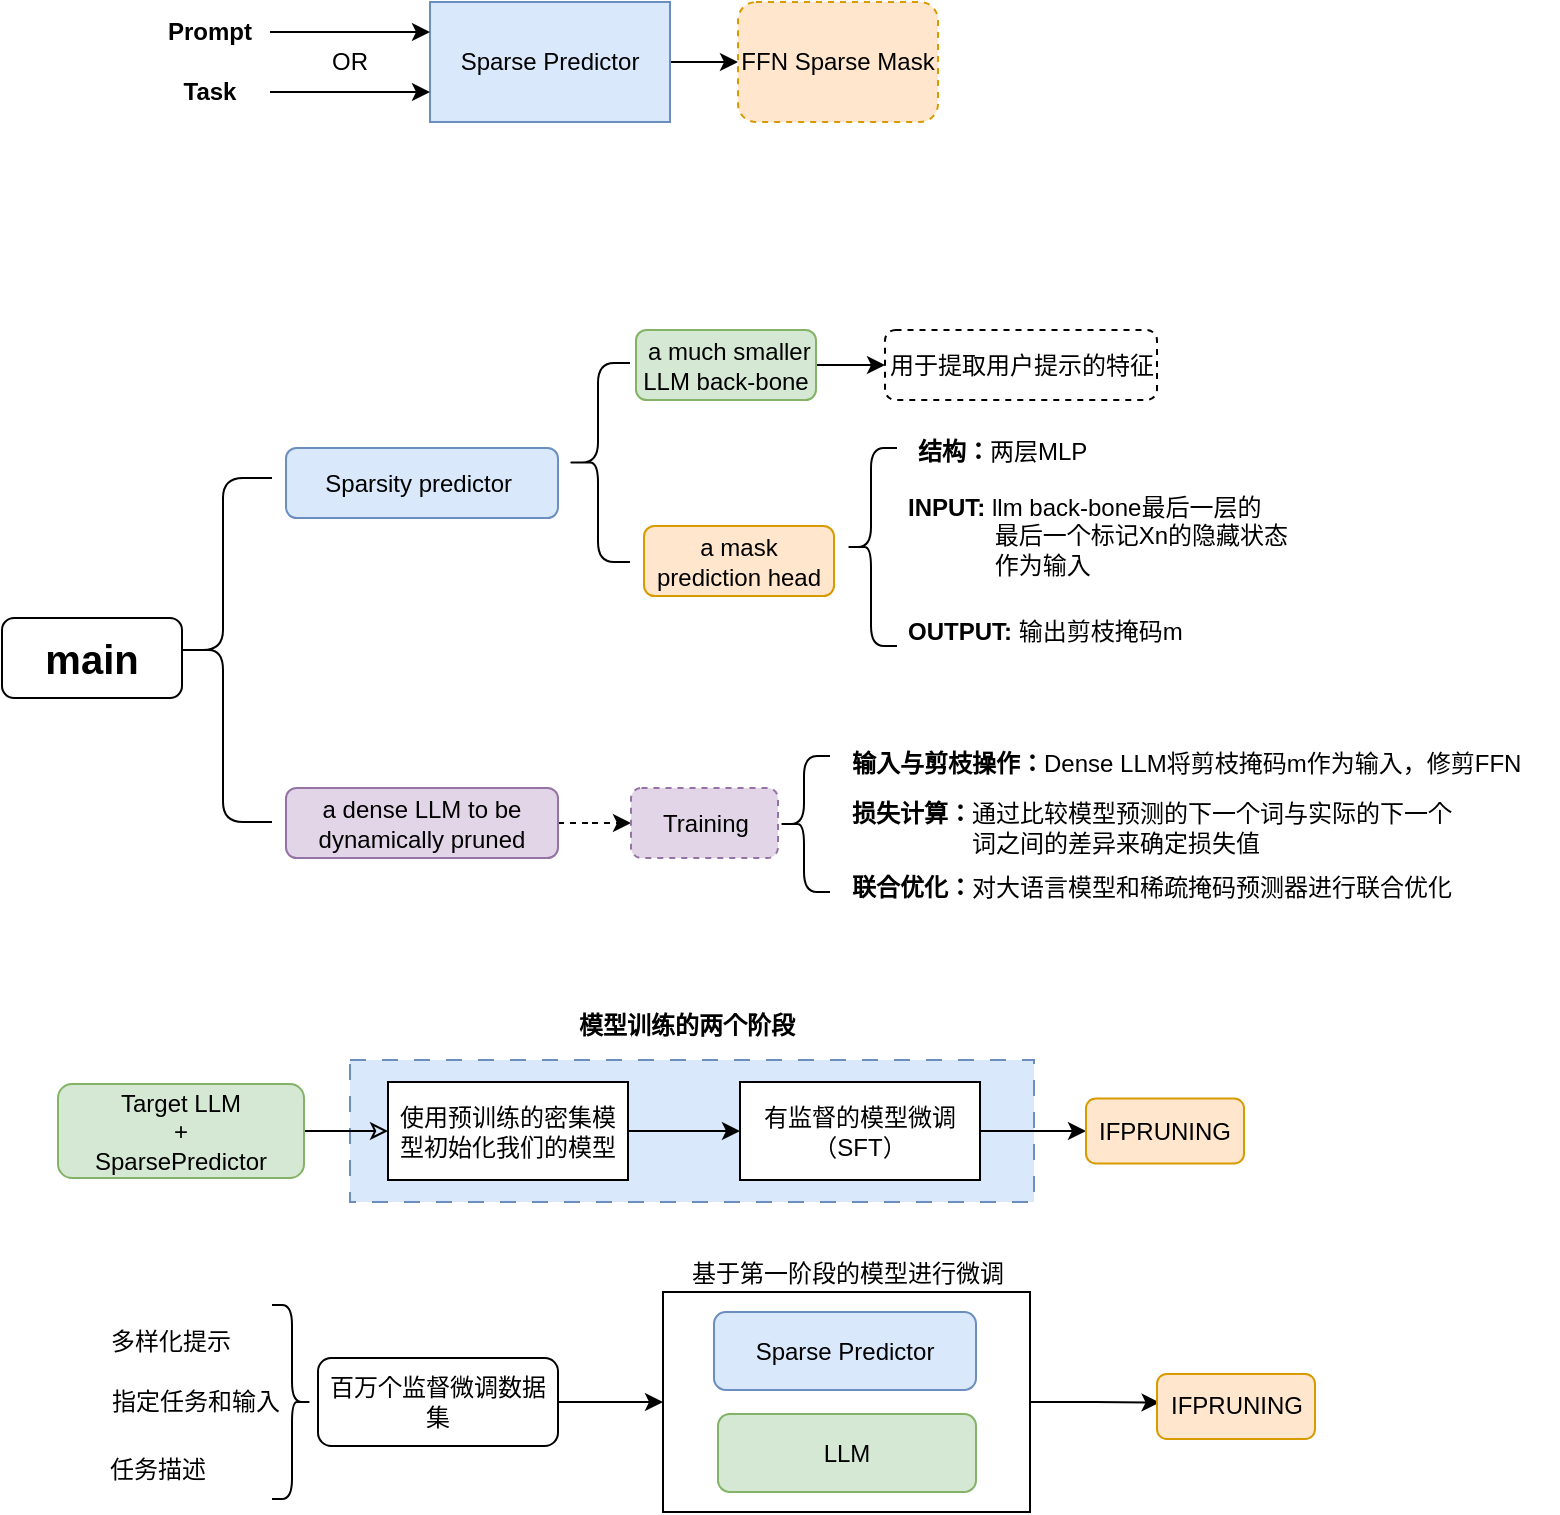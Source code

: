 <mxfile version="26.0.11">
  <diagram name="第 1 页" id="1eF0hRF-pGYvlpEf26P8">
    <mxGraphModel dx="989" dy="527" grid="0" gridSize="10" guides="1" tooltips="1" connect="1" arrows="1" fold="1" page="1" pageScale="1" pageWidth="827" pageHeight="1169" background="none" math="0" shadow="0">
      <root>
        <mxCell id="0" />
        <mxCell id="1" parent="0" />
        <mxCell id="FLRZDwi7_tAXWpCWDcj3-41" value="" style="rounded=0;whiteSpace=wrap;html=1;dashed=1;dashPattern=8 8;fillColor=#dae8fc;strokeColor=#6c8ebf;" vertex="1" parent="1">
          <mxGeometry x="220" y="849" width="342" height="71" as="geometry" />
        </mxCell>
        <mxCell id="FLRZDwi7_tAXWpCWDcj3-7" value="" style="edgeStyle=orthogonalEdgeStyle;rounded=0;orthogonalLoop=1;jettySize=auto;html=1;" edge="1" parent="1" source="FLRZDwi7_tAXWpCWDcj3-1" target="FLRZDwi7_tAXWpCWDcj3-6">
          <mxGeometry relative="1" as="geometry" />
        </mxCell>
        <mxCell id="FLRZDwi7_tAXWpCWDcj3-1" value="Sparse Predictor" style="rounded=0;whiteSpace=wrap;html=1;fillColor=#dae8fc;strokeColor=#6c8ebf;" vertex="1" parent="1">
          <mxGeometry x="260" y="320" width="120" height="60" as="geometry" />
        </mxCell>
        <mxCell id="FLRZDwi7_tAXWpCWDcj3-4" style="edgeStyle=orthogonalEdgeStyle;rounded=0;orthogonalLoop=1;jettySize=auto;html=1;exitX=1;exitY=0.5;exitDx=0;exitDy=0;entryX=0;entryY=0.25;entryDx=0;entryDy=0;" edge="1" parent="1" source="FLRZDwi7_tAXWpCWDcj3-2" target="FLRZDwi7_tAXWpCWDcj3-1">
          <mxGeometry relative="1" as="geometry" />
        </mxCell>
        <mxCell id="FLRZDwi7_tAXWpCWDcj3-2" value="Prompt" style="text;strokeColor=none;align=center;fillColor=none;html=1;verticalAlign=middle;whiteSpace=wrap;rounded=0;fontStyle=1" vertex="1" parent="1">
          <mxGeometry x="120" y="320" width="60" height="30" as="geometry" />
        </mxCell>
        <mxCell id="FLRZDwi7_tAXWpCWDcj3-5" style="edgeStyle=orthogonalEdgeStyle;rounded=0;orthogonalLoop=1;jettySize=auto;html=1;exitX=1;exitY=0.5;exitDx=0;exitDy=0;entryX=0;entryY=0.75;entryDx=0;entryDy=0;" edge="1" parent="1" source="FLRZDwi7_tAXWpCWDcj3-3" target="FLRZDwi7_tAXWpCWDcj3-1">
          <mxGeometry relative="1" as="geometry" />
        </mxCell>
        <mxCell id="FLRZDwi7_tAXWpCWDcj3-3" value="Task" style="text;strokeColor=none;align=center;fillColor=none;html=1;verticalAlign=middle;whiteSpace=wrap;rounded=0;fontStyle=1" vertex="1" parent="1">
          <mxGeometry x="120" y="350" width="60" height="30" as="geometry" />
        </mxCell>
        <mxCell id="FLRZDwi7_tAXWpCWDcj3-6" value="FFN Sparse Mask" style="rounded=1;whiteSpace=wrap;html=1;glass=0;dashed=1;fillColor=#ffe6cc;strokeColor=#d79b00;" vertex="1" parent="1">
          <mxGeometry x="414" y="320" width="100" height="60" as="geometry" />
        </mxCell>
        <mxCell id="FLRZDwi7_tAXWpCWDcj3-8" value="OR" style="text;strokeColor=none;align=center;fillColor=none;html=1;verticalAlign=middle;whiteSpace=wrap;rounded=0;" vertex="1" parent="1">
          <mxGeometry x="190" y="345" width="60" height="10" as="geometry" />
        </mxCell>
        <mxCell id="FLRZDwi7_tAXWpCWDcj3-11" value="Sparsity predictor&amp;nbsp;" style="rounded=1;whiteSpace=wrap;html=1;fillColor=#dae8fc;strokeColor=#6c8ebf;" vertex="1" parent="1">
          <mxGeometry x="188" y="543" width="136" height="35" as="geometry" />
        </mxCell>
        <mxCell id="FLRZDwi7_tAXWpCWDcj3-13" value="main" style="text;strokeColor=default;align=center;fillColor=none;html=1;verticalAlign=middle;whiteSpace=wrap;rounded=1;fontSize=20;fontStyle=1" vertex="1" parent="1">
          <mxGeometry x="46" y="628" width="90" height="40" as="geometry" />
        </mxCell>
        <mxCell id="FLRZDwi7_tAXWpCWDcj3-14" value="" style="shape=curlyBracket;whiteSpace=wrap;html=1;rounded=1;labelPosition=left;verticalLabelPosition=middle;align=right;verticalAlign=middle;" vertex="1" parent="1">
          <mxGeometry x="328" y="500.5" width="32" height="99.5" as="geometry" />
        </mxCell>
        <mxCell id="FLRZDwi7_tAXWpCWDcj3-35" value="" style="edgeStyle=orthogonalEdgeStyle;rounded=0;orthogonalLoop=1;jettySize=auto;html=1;dashed=1;" edge="1" parent="1" source="FLRZDwi7_tAXWpCWDcj3-15" target="FLRZDwi7_tAXWpCWDcj3-34">
          <mxGeometry relative="1" as="geometry" />
        </mxCell>
        <mxCell id="FLRZDwi7_tAXWpCWDcj3-15" value="&lt;div&gt;a&amp;nbsp;&lt;span style=&quot;background-color: transparent;&quot;&gt;dense LLM to be dynamically pruned&lt;/span&gt;&lt;/div&gt;" style="rounded=1;whiteSpace=wrap;html=1;fillColor=#e1d5e7;strokeColor=#9673a6;" vertex="1" parent="1">
          <mxGeometry x="188" y="713" width="136" height="35" as="geometry" />
        </mxCell>
        <mxCell id="FLRZDwi7_tAXWpCWDcj3-16" value="" style="shape=curlyBracket;whiteSpace=wrap;html=1;rounded=1;labelPosition=left;verticalLabelPosition=middle;align=right;verticalAlign=middle;size=0.5;" vertex="1" parent="1">
          <mxGeometry x="132" y="558" width="49" height="172" as="geometry" />
        </mxCell>
        <mxCell id="FLRZDwi7_tAXWpCWDcj3-20" value="" style="edgeStyle=orthogonalEdgeStyle;rounded=0;orthogonalLoop=1;jettySize=auto;html=1;" edge="1" parent="1" source="FLRZDwi7_tAXWpCWDcj3-17" target="FLRZDwi7_tAXWpCWDcj3-19">
          <mxGeometry relative="1" as="geometry" />
        </mxCell>
        <mxCell id="FLRZDwi7_tAXWpCWDcj3-17" value="&lt;div&gt;&amp;nbsp;a much smaller LLM back-&lt;span style=&quot;background-color: transparent;&quot;&gt;bone&lt;/span&gt;&lt;/div&gt;" style="rounded=1;whiteSpace=wrap;html=1;fillColor=#d5e8d4;strokeColor=#82b366;" vertex="1" parent="1">
          <mxGeometry x="363" y="484" width="90" height="35" as="geometry" />
        </mxCell>
        <mxCell id="FLRZDwi7_tAXWpCWDcj3-18" value="a mask prediction head" style="rounded=1;whiteSpace=wrap;html=1;fillColor=#ffe6cc;strokeColor=#d79b00;" vertex="1" parent="1">
          <mxGeometry x="367" y="582" width="95" height="35" as="geometry" />
        </mxCell>
        <mxCell id="FLRZDwi7_tAXWpCWDcj3-19" value="用于提取用户提示的特征" style="rounded=1;whiteSpace=wrap;html=1;dashed=1;" vertex="1" parent="1">
          <mxGeometry x="487.5" y="484" width="136" height="35" as="geometry" />
        </mxCell>
        <mxCell id="FLRZDwi7_tAXWpCWDcj3-21" value="&lt;b&gt;结构：&lt;/b&gt;两层MLP" style="rounded=1;whiteSpace=wrap;html=1;dashed=1;align=left;strokeColor=none;" vertex="1" parent="1">
          <mxGeometry x="501.5" y="527" width="136" height="35" as="geometry" />
        </mxCell>
        <mxCell id="FLRZDwi7_tAXWpCWDcj3-22" value="" style="shape=curlyBracket;whiteSpace=wrap;html=1;rounded=1;labelPosition=left;verticalLabelPosition=middle;align=right;verticalAlign=middle;" vertex="1" parent="1">
          <mxGeometry x="467.5" y="543" width="26" height="99" as="geometry" />
        </mxCell>
        <mxCell id="FLRZDwi7_tAXWpCWDcj3-23" value="&lt;b&gt;INPUT:&amp;nbsp;&lt;/b&gt;&lt;span style=&quot;background-color: transparent;&quot;&gt;llm back-bone最后一层的&lt;/span&gt;&lt;div&gt;&lt;span style=&quot;background-color: transparent;&quot;&gt;&lt;span style=&quot;white-space: pre;&quot;&gt;&#x9;&lt;/span&gt;&amp;nbsp; &amp;nbsp; &amp;nbsp;最后一个标记Xn的隐藏状态&lt;/span&gt;&lt;/div&gt;&lt;div&gt;&lt;span style=&quot;background-color: transparent;&quot;&gt;&amp;nbsp; &amp;nbsp; &amp;nbsp; &amp;nbsp; &amp;nbsp; &amp;nbsp; &amp;nbsp;作为输入&lt;/span&gt;&lt;/div&gt;" style="rounded=1;whiteSpace=wrap;html=1;dashed=1;align=left;strokeColor=none;" vertex="1" parent="1">
          <mxGeometry x="496.5" y="558" width="197" height="57" as="geometry" />
        </mxCell>
        <mxCell id="FLRZDwi7_tAXWpCWDcj3-26" value="&lt;div&gt;&lt;b&gt;OUTPUT:&amp;nbsp;&lt;/b&gt;&lt;span style=&quot;background-color: transparent;&quot;&gt;输出剪枝掩码m&lt;/span&gt;&lt;/div&gt;" style="rounded=1;whiteSpace=wrap;html=1;dashed=1;align=left;strokeColor=none;" vertex="1" parent="1">
          <mxGeometry x="496.5" y="611" width="191" height="48" as="geometry" />
        </mxCell>
        <mxCell id="FLRZDwi7_tAXWpCWDcj3-28" value="&lt;div&gt;&lt;b&gt;输入与剪枝操作：&lt;/b&gt;&lt;span style=&quot;background-color: transparent;&quot;&gt;Dense LLM将剪枝掩码m作为输入，修剪FFN&lt;/span&gt;&lt;/div&gt;" style="rounded=1;whiteSpace=wrap;html=1;align=left;strokeColor=none;" vertex="1" parent="1">
          <mxGeometry x="469" y="683" width="355" height="35" as="geometry" />
        </mxCell>
        <mxCell id="FLRZDwi7_tAXWpCWDcj3-30" value="" style="shape=curlyBracket;whiteSpace=wrap;html=1;rounded=1;labelPosition=left;verticalLabelPosition=middle;align=right;verticalAlign=middle;" vertex="1" parent="1">
          <mxGeometry x="434" y="697" width="26" height="68" as="geometry" />
        </mxCell>
        <mxCell id="FLRZDwi7_tAXWpCWDcj3-31" value="&lt;b&gt;损失计算：&lt;/b&gt;通过比较模型预测的下一个词与实际的下一个&lt;div&gt;&lt;span style=&quot;white-space: pre;&quot;&gt;&#x9;&lt;/span&gt;&lt;span style=&quot;white-space: pre;&quot;&gt;&#x9;&lt;/span&gt;&amp;nbsp; 词之间的差异来确定损失值&lt;/div&gt;" style="text;strokeColor=none;align=left;fillColor=none;html=1;verticalAlign=middle;whiteSpace=wrap;rounded=0;" vertex="1" parent="1">
          <mxGeometry x="469" y="718" width="308" height="30" as="geometry" />
        </mxCell>
        <mxCell id="FLRZDwi7_tAXWpCWDcj3-32" value="&lt;b&gt;联合优化：&lt;/b&gt;对大语言模型和稀疏掩码预测器进行联合优化" style="text;strokeColor=none;align=left;fillColor=none;html=1;verticalAlign=middle;whiteSpace=wrap;rounded=0;" vertex="1" parent="1">
          <mxGeometry x="469" y="748" width="308" height="30" as="geometry" />
        </mxCell>
        <mxCell id="FLRZDwi7_tAXWpCWDcj3-34" value="Training" style="rounded=1;whiteSpace=wrap;html=1;fillColor=#e1d5e7;strokeColor=#9673a6;dashed=1;" vertex="1" parent="1">
          <mxGeometry x="360.5" y="713" width="73.5" height="35" as="geometry" />
        </mxCell>
        <mxCell id="FLRZDwi7_tAXWpCWDcj3-38" value="" style="edgeStyle=orthogonalEdgeStyle;rounded=0;orthogonalLoop=1;jettySize=auto;html=1;" edge="1" parent="1" source="FLRZDwi7_tAXWpCWDcj3-36" target="FLRZDwi7_tAXWpCWDcj3-37">
          <mxGeometry relative="1" as="geometry" />
        </mxCell>
        <mxCell id="FLRZDwi7_tAXWpCWDcj3-39" style="edgeStyle=orthogonalEdgeStyle;rounded=0;orthogonalLoop=1;jettySize=auto;html=1;exitX=0;exitY=0.5;exitDx=0;exitDy=0;startArrow=classic;startFill=0;endArrow=none;entryX=1;entryY=0.5;entryDx=0;entryDy=0;" edge="1" parent="1" source="FLRZDwi7_tAXWpCWDcj3-36" target="FLRZDwi7_tAXWpCWDcj3-42">
          <mxGeometry relative="1" as="geometry">
            <mxPoint x="163.931" y="884.414" as="targetPoint" />
          </mxGeometry>
        </mxCell>
        <mxCell id="FLRZDwi7_tAXWpCWDcj3-36" value="使用预训练的密集模型初始化我们的模型" style="rounded=0;whiteSpace=wrap;html=1;" vertex="1" parent="1">
          <mxGeometry x="239" y="860" width="120" height="49" as="geometry" />
        </mxCell>
        <mxCell id="FLRZDwi7_tAXWpCWDcj3-40" style="edgeStyle=orthogonalEdgeStyle;rounded=0;orthogonalLoop=1;jettySize=auto;html=1;exitX=1;exitY=0.5;exitDx=0;exitDy=0;entryX=0;entryY=0.5;entryDx=0;entryDy=0;" edge="1" parent="1" source="FLRZDwi7_tAXWpCWDcj3-37" target="FLRZDwi7_tAXWpCWDcj3-44">
          <mxGeometry relative="1" as="geometry">
            <mxPoint x="612.207" y="884.414" as="targetPoint" />
          </mxGeometry>
        </mxCell>
        <mxCell id="FLRZDwi7_tAXWpCWDcj3-37" value="有监督的模型微调（SFT）" style="rounded=0;whiteSpace=wrap;html=1;" vertex="1" parent="1">
          <mxGeometry x="415" y="860" width="120" height="49" as="geometry" />
        </mxCell>
        <mxCell id="FLRZDwi7_tAXWpCWDcj3-42" value="Target LLM&lt;div&gt;+&lt;/div&gt;&lt;div&gt;SparsePredictor&lt;/div&gt;" style="rounded=1;whiteSpace=wrap;html=1;fillColor=#d5e8d4;strokeColor=#82b366;" vertex="1" parent="1">
          <mxGeometry x="74" y="861" width="123" height="47" as="geometry" />
        </mxCell>
        <mxCell id="FLRZDwi7_tAXWpCWDcj3-44" value="IFPRUNING" style="rounded=1;whiteSpace=wrap;html=1;fillColor=#ffe6cc;strokeColor=#d79b00;" vertex="1" parent="1">
          <mxGeometry x="588" y="868.25" width="79" height="32.5" as="geometry" />
        </mxCell>
        <mxCell id="FLRZDwi7_tAXWpCWDcj3-45" value="模型训练的两个阶段" style="text;strokeColor=none;align=center;fillColor=none;html=1;verticalAlign=middle;whiteSpace=wrap;rounded=0;fontStyle=1" vertex="1" parent="1">
          <mxGeometry x="327" y="817" width="123" height="30" as="geometry" />
        </mxCell>
        <mxCell id="FLRZDwi7_tAXWpCWDcj3-48" value="" style="edgeStyle=orthogonalEdgeStyle;rounded=0;orthogonalLoop=1;jettySize=auto;html=1;" edge="1" parent="1" source="FLRZDwi7_tAXWpCWDcj3-46" target="FLRZDwi7_tAXWpCWDcj3-47">
          <mxGeometry relative="1" as="geometry" />
        </mxCell>
        <mxCell id="FLRZDwi7_tAXWpCWDcj3-46" value="百万个监督微调数据集" style="rounded=1;whiteSpace=wrap;html=1;" vertex="1" parent="1">
          <mxGeometry x="204" y="998" width="120" height="44" as="geometry" />
        </mxCell>
        <mxCell id="FLRZDwi7_tAXWpCWDcj3-51" style="edgeStyle=orthogonalEdgeStyle;rounded=0;orthogonalLoop=1;jettySize=auto;html=1;exitX=1;exitY=0.5;exitDx=0;exitDy=0;" edge="1" parent="1" source="FLRZDwi7_tAXWpCWDcj3-47">
          <mxGeometry relative="1" as="geometry">
            <mxPoint x="624.793" y="1020.276" as="targetPoint" />
          </mxGeometry>
        </mxCell>
        <mxCell id="FLRZDwi7_tAXWpCWDcj3-47" value="基于第一阶段的模型进行微调" style="rounded=0;whiteSpace=wrap;html=1;align=center;labelPosition=center;verticalLabelPosition=top;verticalAlign=bottom;" vertex="1" parent="1">
          <mxGeometry x="376.5" y="965" width="183.5" height="110" as="geometry" />
        </mxCell>
        <mxCell id="FLRZDwi7_tAXWpCWDcj3-49" value="Sparse Predictor" style="rounded=1;whiteSpace=wrap;html=1;fillColor=#dae8fc;strokeColor=#6c8ebf;" vertex="1" parent="1">
          <mxGeometry x="402" y="975" width="131" height="39" as="geometry" />
        </mxCell>
        <mxCell id="FLRZDwi7_tAXWpCWDcj3-50" value="LLM" style="rounded=1;whiteSpace=wrap;html=1;fillColor=#d5e8d4;strokeColor=#82b366;" vertex="1" parent="1">
          <mxGeometry x="404" y="1026" width="129" height="39" as="geometry" />
        </mxCell>
        <mxCell id="FLRZDwi7_tAXWpCWDcj3-52" value="" style="shape=curlyBracket;whiteSpace=wrap;html=1;rounded=1;flipH=1;labelPosition=right;verticalLabelPosition=middle;align=left;verticalAlign=middle;" vertex="1" parent="1">
          <mxGeometry x="181" y="971.5" width="20" height="97" as="geometry" />
        </mxCell>
        <mxCell id="FLRZDwi7_tAXWpCWDcj3-53" value="多样化提示" style="text;strokeColor=none;align=center;fillColor=none;html=1;verticalAlign=middle;whiteSpace=wrap;rounded=0;" vertex="1" parent="1">
          <mxGeometry x="84" y="975" width="93" height="30" as="geometry" />
        </mxCell>
        <mxCell id="FLRZDwi7_tAXWpCWDcj3-54" value="指定任务和输入" style="text;strokeColor=none;align=center;fillColor=none;html=1;verticalAlign=middle;whiteSpace=wrap;rounded=0;" vertex="1" parent="1">
          <mxGeometry x="91" y="1005" width="104" height="30" as="geometry" />
        </mxCell>
        <mxCell id="FLRZDwi7_tAXWpCWDcj3-55" value="任务描述" style="text;strokeColor=none;align=left;fillColor=none;html=1;verticalAlign=middle;whiteSpace=wrap;rounded=0;" vertex="1" parent="1">
          <mxGeometry x="98" y="1038.5" width="104" height="30" as="geometry" />
        </mxCell>
        <mxCell id="FLRZDwi7_tAXWpCWDcj3-57" value="IFPRUNING" style="rounded=1;whiteSpace=wrap;html=1;fillColor=#ffe6cc;strokeColor=#d79b00;" vertex="1" parent="1">
          <mxGeometry x="623.5" y="1006" width="79" height="32.5" as="geometry" />
        </mxCell>
      </root>
    </mxGraphModel>
  </diagram>
</mxfile>
